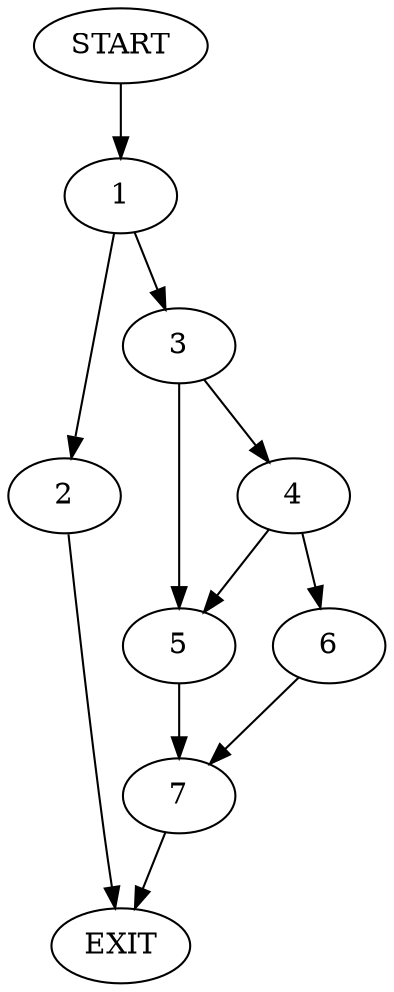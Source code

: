 digraph {
0 [label="START"]
8 [label="EXIT"]
0 -> 1
1 -> 2
1 -> 3
3 -> 4
3 -> 5
2 -> 8
4 -> 6
4 -> 5
5 -> 7
6 -> 7
7 -> 8
}
